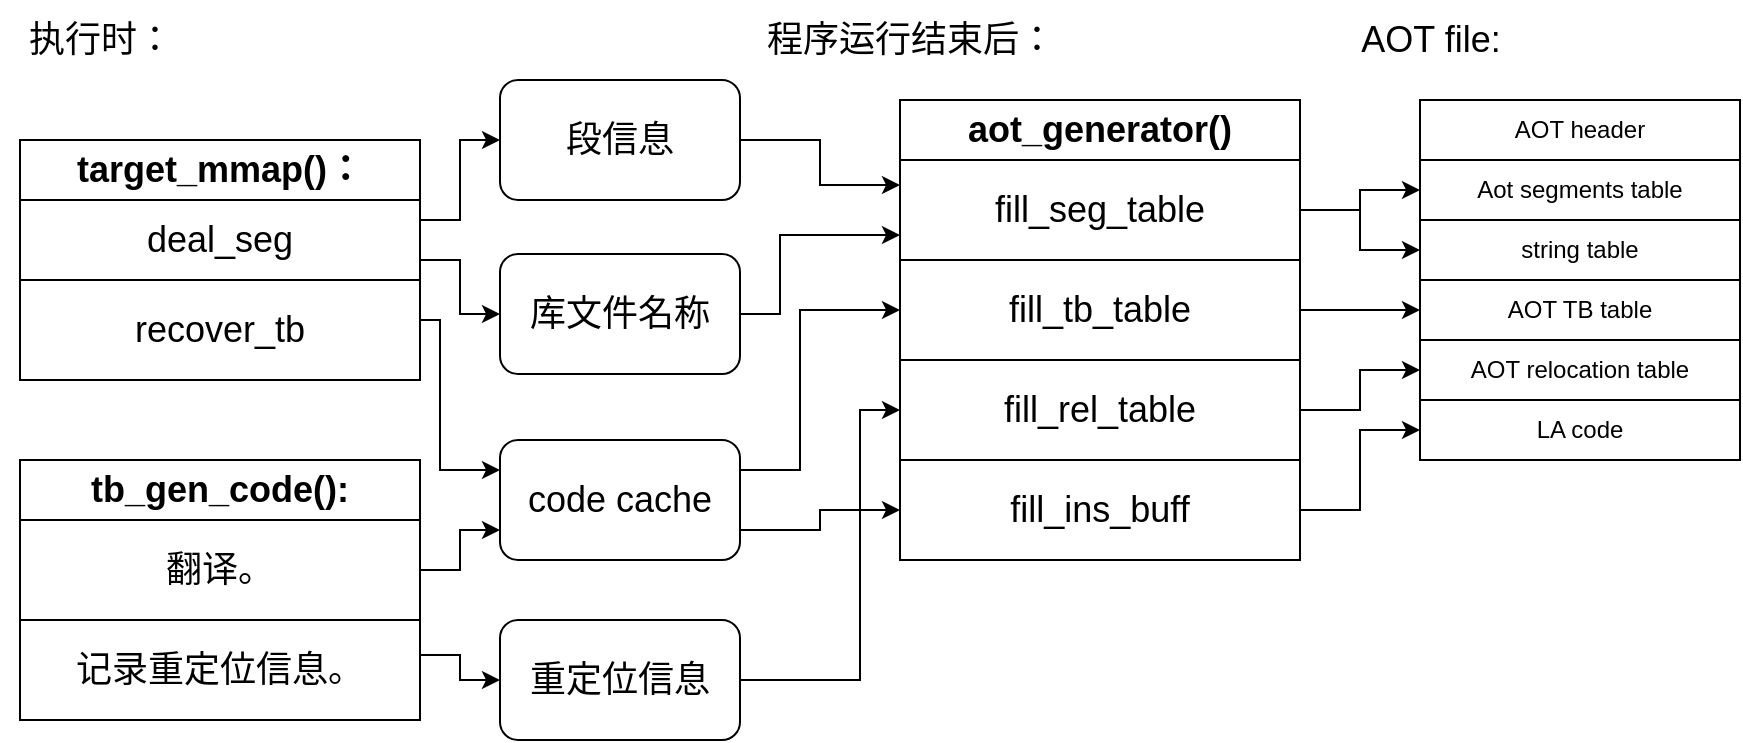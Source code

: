 <mxfile version="21.6.2" type="github" pages="2">
  <diagram name="第 1 页" id="hz99Pd7-ASICRnNBI1Cc">
    <mxGraphModel dx="1840" dy="828" grid="1" gridSize="10" guides="1" tooltips="1" connect="1" arrows="1" fold="1" page="1" pageScale="1" pageWidth="827" pageHeight="1169" math="0" shadow="0">
      <root>
        <mxCell id="0" />
        <mxCell id="1" parent="0" />
        <mxCell id="HZ2NBw0UKtGPAPCS9W_0-1" value="&lt;font style=&quot;font-size: 18px;&quot;&gt;执行时：&lt;/font&gt;" style="text;html=1;align=center;verticalAlign=middle;resizable=0;points=[];autosize=1;strokeColor=none;fillColor=none;" vertex="1" parent="1">
          <mxGeometry x="10" y="70" width="100" height="40" as="geometry" />
        </mxCell>
        <mxCell id="GSLjSFbTEeyaQFuB9YFm-68" style="edgeStyle=orthogonalEdgeStyle;rounded=0;orthogonalLoop=1;jettySize=auto;html=1;exitX=1;exitY=0.75;exitDx=0;exitDy=0;entryX=0;entryY=0.25;entryDx=0;entryDy=0;" edge="1" parent="1" source="HZ2NBw0UKtGPAPCS9W_0-5" target="HZ2NBw0UKtGPAPCS9W_0-9">
          <mxGeometry relative="1" as="geometry">
            <Array as="points">
              <mxPoint x="230" y="230" />
              <mxPoint x="230" y="305" />
            </Array>
          </mxGeometry>
        </mxCell>
        <mxCell id="HZ2NBw0UKtGPAPCS9W_0-5" value="&lt;font style=&quot;font-size: 18px;&quot;&gt;target_mmap()：&lt;/font&gt;" style="swimlane;whiteSpace=wrap;html=1;startSize=30;" vertex="1" parent="1">
          <mxGeometry x="20" y="140" width="200" height="120" as="geometry">
            <mxRectangle x="160" y="180" width="180" height="50" as="alternateBounds" />
          </mxGeometry>
        </mxCell>
        <mxCell id="HZ2NBw0UKtGPAPCS9W_0-4" value="&lt;font style=&quot;font-size: 18px;&quot;&gt;deal_seg&lt;/font&gt;" style="rounded=0;whiteSpace=wrap;html=1;" vertex="1" parent="HZ2NBw0UKtGPAPCS9W_0-5">
          <mxGeometry y="30" width="200" height="40" as="geometry" />
        </mxCell>
        <mxCell id="HZ2NBw0UKtGPAPCS9W_0-8" value="&lt;span style=&quot;font-size: 18px;&quot;&gt;recover_tb&lt;/span&gt;" style="rounded=0;whiteSpace=wrap;html=1;" vertex="1" parent="HZ2NBw0UKtGPAPCS9W_0-5">
          <mxGeometry y="70" width="200" height="50" as="geometry" />
        </mxCell>
        <mxCell id="GSLjSFbTEeyaQFuB9YFm-75" style="edgeStyle=orthogonalEdgeStyle;rounded=0;orthogonalLoop=1;jettySize=auto;html=1;exitX=1;exitY=0.25;exitDx=0;exitDy=0;entryX=0;entryY=0.5;entryDx=0;entryDy=0;" edge="1" parent="1" source="HZ2NBw0UKtGPAPCS9W_0-9" target="GSLjSFbTEeyaQFuB9YFm-10">
          <mxGeometry relative="1" as="geometry">
            <Array as="points">
              <mxPoint x="410" y="305" />
              <mxPoint x="410" y="225" />
            </Array>
          </mxGeometry>
        </mxCell>
        <mxCell id="GSLjSFbTEeyaQFuB9YFm-76" style="edgeStyle=orthogonalEdgeStyle;rounded=0;orthogonalLoop=1;jettySize=auto;html=1;exitX=1;exitY=0.75;exitDx=0;exitDy=0;entryX=0;entryY=0.5;entryDx=0;entryDy=0;" edge="1" parent="1" source="HZ2NBw0UKtGPAPCS9W_0-9" target="GSLjSFbTEeyaQFuB9YFm-17">
          <mxGeometry relative="1" as="geometry" />
        </mxCell>
        <mxCell id="HZ2NBw0UKtGPAPCS9W_0-9" value="&lt;font style=&quot;font-size: 18px;&quot;&gt;code cache&lt;/font&gt;" style="rounded=1;whiteSpace=wrap;html=1;" vertex="1" parent="1">
          <mxGeometry x="260" y="290" width="120" height="60" as="geometry" />
        </mxCell>
        <mxCell id="GSLjSFbTEeyaQFuB9YFm-47" style="edgeStyle=orthogonalEdgeStyle;rounded=0;orthogonalLoop=1;jettySize=auto;html=1;exitX=1;exitY=0.75;exitDx=0;exitDy=0;entryX=0;entryY=0.5;entryDx=0;entryDy=0;" edge="1" parent="1" source="HZ2NBw0UKtGPAPCS9W_0-11" target="GSLjSFbTEeyaQFuB9YFm-35">
          <mxGeometry relative="1" as="geometry" />
        </mxCell>
        <mxCell id="HZ2NBw0UKtGPAPCS9W_0-11" value="&lt;font style=&quot;font-size: 18px;&quot;&gt;tb_gen_code():&lt;/font&gt;" style="swimlane;whiteSpace=wrap;html=1;startSize=30;" vertex="1" parent="1">
          <mxGeometry x="20" y="300" width="200" height="130" as="geometry" />
        </mxCell>
        <mxCell id="HZ2NBw0UKtGPAPCS9W_0-13" value="&lt;span style=&quot;font-size: 18px;&quot;&gt;翻译。&lt;/span&gt;" style="rounded=0;whiteSpace=wrap;html=1;" vertex="1" parent="HZ2NBw0UKtGPAPCS9W_0-11">
          <mxGeometry y="30" width="200" height="50" as="geometry" />
        </mxCell>
        <mxCell id="HZ2NBw0UKtGPAPCS9W_0-14" value="&lt;font style=&quot;font-size: 18px;&quot;&gt;记录重定位信息。&lt;/font&gt;" style="rounded=0;whiteSpace=wrap;html=1;" vertex="1" parent="HZ2NBw0UKtGPAPCS9W_0-11">
          <mxGeometry y="80" width="200" height="50" as="geometry" />
        </mxCell>
        <mxCell id="GSLjSFbTEeyaQFuB9YFm-1" value="AOT header" style="rounded=0;whiteSpace=wrap;html=1;" vertex="1" parent="1">
          <mxGeometry x="720" y="120" width="160" height="30" as="geometry" />
        </mxCell>
        <mxCell id="GSLjSFbTEeyaQFuB9YFm-2" value="Aot segments table" style="rounded=0;whiteSpace=wrap;html=1;" vertex="1" parent="1">
          <mxGeometry x="720" y="150" width="160" height="30" as="geometry" />
        </mxCell>
        <mxCell id="GSLjSFbTEeyaQFuB9YFm-3" value="string table" style="rounded=0;whiteSpace=wrap;html=1;" vertex="1" parent="1">
          <mxGeometry x="720" y="180" width="160" height="30" as="geometry" />
        </mxCell>
        <mxCell id="GSLjSFbTEeyaQFuB9YFm-4" value="AOT TB table" style="rounded=0;whiteSpace=wrap;html=1;" vertex="1" parent="1">
          <mxGeometry x="720" y="210" width="160" height="30" as="geometry" />
        </mxCell>
        <mxCell id="GSLjSFbTEeyaQFuB9YFm-5" value="LA code" style="rounded=0;whiteSpace=wrap;html=1;" vertex="1" parent="1">
          <mxGeometry x="720" y="270" width="160" height="30" as="geometry" />
        </mxCell>
        <mxCell id="GSLjSFbTEeyaQFuB9YFm-6" value="AOT relocation table" style="rounded=0;whiteSpace=wrap;html=1;" vertex="1" parent="1">
          <mxGeometry x="720" y="240" width="160" height="30" as="geometry" />
        </mxCell>
        <mxCell id="GSLjSFbTEeyaQFuB9YFm-7" value="&lt;font style=&quot;font-size: 18px;&quot;&gt;程序运行结束后：&lt;/font&gt;" style="text;html=1;align=center;verticalAlign=middle;resizable=0;points=[];autosize=1;strokeColor=none;fillColor=none;" vertex="1" parent="1">
          <mxGeometry x="380" y="70" width="170" height="40" as="geometry" />
        </mxCell>
        <mxCell id="GSLjSFbTEeyaQFuB9YFm-8" value="&lt;font style=&quot;font-size: 18px;&quot;&gt;aot_generator()&lt;/font&gt;" style="swimlane;whiteSpace=wrap;html=1;startSize=30;" vertex="1" parent="1">
          <mxGeometry x="460" y="120" width="200" height="230" as="geometry">
            <mxRectangle x="160" y="180" width="180" height="50" as="alternateBounds" />
          </mxGeometry>
        </mxCell>
        <mxCell id="GSLjSFbTEeyaQFuB9YFm-9" value="&lt;font style=&quot;font-size: 18px;&quot;&gt;fill_seg_table&lt;/font&gt;" style="rounded=0;whiteSpace=wrap;html=1;" vertex="1" parent="GSLjSFbTEeyaQFuB9YFm-8">
          <mxGeometry y="30" width="200" height="50" as="geometry" />
        </mxCell>
        <mxCell id="GSLjSFbTEeyaQFuB9YFm-10" value="&lt;span style=&quot;font-size: 18px;&quot;&gt;fill_tb_table&lt;/span&gt;" style="rounded=0;whiteSpace=wrap;html=1;" vertex="1" parent="GSLjSFbTEeyaQFuB9YFm-8">
          <mxGeometry y="80" width="200" height="50" as="geometry" />
        </mxCell>
        <mxCell id="GSLjSFbTEeyaQFuB9YFm-16" value="&lt;font style=&quot;font-size: 18px;&quot;&gt;fill_rel_table&lt;/font&gt;" style="rounded=0;whiteSpace=wrap;html=1;" vertex="1" parent="GSLjSFbTEeyaQFuB9YFm-8">
          <mxGeometry y="130" width="200" height="50" as="geometry" />
        </mxCell>
        <mxCell id="GSLjSFbTEeyaQFuB9YFm-17" value="&lt;font style=&quot;font-size: 18px;&quot;&gt;fill_ins_buff&lt;/font&gt;" style="rounded=0;whiteSpace=wrap;html=1;" vertex="1" parent="GSLjSFbTEeyaQFuB9YFm-8">
          <mxGeometry y="180" width="200" height="50" as="geometry" />
        </mxCell>
        <mxCell id="GSLjSFbTEeyaQFuB9YFm-78" style="edgeStyle=orthogonalEdgeStyle;rounded=0;orthogonalLoop=1;jettySize=auto;html=1;exitX=1;exitY=0.5;exitDx=0;exitDy=0;entryX=0;entryY=0.5;entryDx=0;entryDy=0;" edge="1" parent="1" source="GSLjSFbTEeyaQFuB9YFm-35" target="GSLjSFbTEeyaQFuB9YFm-16">
          <mxGeometry relative="1" as="geometry">
            <Array as="points">
              <mxPoint x="440" y="410" />
              <mxPoint x="440" y="275" />
            </Array>
          </mxGeometry>
        </mxCell>
        <mxCell id="GSLjSFbTEeyaQFuB9YFm-35" value="&lt;font style=&quot;font-size: 18px;&quot;&gt;重定位信息&lt;/font&gt;" style="rounded=1;whiteSpace=wrap;html=1;" vertex="1" parent="1">
          <mxGeometry x="260" y="380" width="120" height="60" as="geometry" />
        </mxCell>
        <mxCell id="GSLjSFbTEeyaQFuB9YFm-71" style="edgeStyle=orthogonalEdgeStyle;rounded=0;orthogonalLoop=1;jettySize=auto;html=1;exitX=1;exitY=0.5;exitDx=0;exitDy=0;entryX=0;entryY=0.25;entryDx=0;entryDy=0;" edge="1" parent="1" source="GSLjSFbTEeyaQFuB9YFm-36" target="GSLjSFbTEeyaQFuB9YFm-9">
          <mxGeometry relative="1" as="geometry" />
        </mxCell>
        <mxCell id="GSLjSFbTEeyaQFuB9YFm-36" value="&lt;font style=&quot;font-size: 18px;&quot;&gt;段信息&lt;/font&gt;" style="rounded=1;whiteSpace=wrap;html=1;" vertex="1" parent="1">
          <mxGeometry x="260" y="110" width="120" height="60" as="geometry" />
        </mxCell>
        <mxCell id="GSLjSFbTEeyaQFuB9YFm-72" style="edgeStyle=orthogonalEdgeStyle;rounded=0;orthogonalLoop=1;jettySize=auto;html=1;exitX=1;exitY=0.5;exitDx=0;exitDy=0;entryX=0;entryY=0.75;entryDx=0;entryDy=0;" edge="1" parent="1" source="GSLjSFbTEeyaQFuB9YFm-37" target="GSLjSFbTEeyaQFuB9YFm-9">
          <mxGeometry relative="1" as="geometry">
            <Array as="points">
              <mxPoint x="400" y="227" />
              <mxPoint x="400" y="188" />
            </Array>
          </mxGeometry>
        </mxCell>
        <mxCell id="GSLjSFbTEeyaQFuB9YFm-37" value="&lt;font style=&quot;font-size: 18px;&quot;&gt;库文件名称&lt;/font&gt;" style="rounded=1;whiteSpace=wrap;html=1;" vertex="1" parent="1">
          <mxGeometry x="260" y="197" width="120" height="60" as="geometry" />
        </mxCell>
        <mxCell id="GSLjSFbTEeyaQFuB9YFm-46" style="edgeStyle=orthogonalEdgeStyle;rounded=0;orthogonalLoop=1;jettySize=auto;html=1;exitX=1;exitY=0.5;exitDx=0;exitDy=0;entryX=0;entryY=0.75;entryDx=0;entryDy=0;" edge="1" parent="1" source="HZ2NBw0UKtGPAPCS9W_0-13" target="HZ2NBw0UKtGPAPCS9W_0-9">
          <mxGeometry relative="1" as="geometry" />
        </mxCell>
        <mxCell id="GSLjSFbTEeyaQFuB9YFm-50" style="edgeStyle=orthogonalEdgeStyle;rounded=0;orthogonalLoop=1;jettySize=auto;html=1;exitX=1;exitY=0.5;exitDx=0;exitDy=0;entryX=0;entryY=0.5;entryDx=0;entryDy=0;" edge="1" parent="1" source="GSLjSFbTEeyaQFuB9YFm-9" target="GSLjSFbTEeyaQFuB9YFm-2">
          <mxGeometry relative="1" as="geometry" />
        </mxCell>
        <mxCell id="GSLjSFbTEeyaQFuB9YFm-51" style="edgeStyle=orthogonalEdgeStyle;rounded=0;orthogonalLoop=1;jettySize=auto;html=1;exitX=1;exitY=0.5;exitDx=0;exitDy=0;entryX=0;entryY=0.5;entryDx=0;entryDy=0;" edge="1" parent="1" source="GSLjSFbTEeyaQFuB9YFm-9" target="GSLjSFbTEeyaQFuB9YFm-3">
          <mxGeometry relative="1" as="geometry" />
        </mxCell>
        <mxCell id="GSLjSFbTEeyaQFuB9YFm-52" style="edgeStyle=orthogonalEdgeStyle;rounded=0;orthogonalLoop=1;jettySize=auto;html=1;exitX=1;exitY=0.5;exitDx=0;exitDy=0;entryX=0;entryY=0.5;entryDx=0;entryDy=0;" edge="1" parent="1" source="GSLjSFbTEeyaQFuB9YFm-10" target="GSLjSFbTEeyaQFuB9YFm-4">
          <mxGeometry relative="1" as="geometry" />
        </mxCell>
        <mxCell id="GSLjSFbTEeyaQFuB9YFm-53" style="edgeStyle=orthogonalEdgeStyle;rounded=0;orthogonalLoop=1;jettySize=auto;html=1;exitX=1;exitY=0.5;exitDx=0;exitDy=0;entryX=0;entryY=0.5;entryDx=0;entryDy=0;" edge="1" parent="1" source="GSLjSFbTEeyaQFuB9YFm-16" target="GSLjSFbTEeyaQFuB9YFm-6">
          <mxGeometry relative="1" as="geometry" />
        </mxCell>
        <mxCell id="GSLjSFbTEeyaQFuB9YFm-54" style="edgeStyle=orthogonalEdgeStyle;rounded=0;orthogonalLoop=1;jettySize=auto;html=1;exitX=1;exitY=0.5;exitDx=0;exitDy=0;entryX=0;entryY=0.5;entryDx=0;entryDy=0;" edge="1" parent="1" source="GSLjSFbTEeyaQFuB9YFm-17" target="GSLjSFbTEeyaQFuB9YFm-5">
          <mxGeometry relative="1" as="geometry" />
        </mxCell>
        <mxCell id="GSLjSFbTEeyaQFuB9YFm-61" value="&lt;font style=&quot;font-size: 18px;&quot;&gt;AOT file:&lt;/font&gt;" style="text;html=1;align=center;verticalAlign=middle;resizable=0;points=[];autosize=1;strokeColor=none;fillColor=none;" vertex="1" parent="1">
          <mxGeometry x="680" y="70" width="90" height="40" as="geometry" />
        </mxCell>
        <mxCell id="GSLjSFbTEeyaQFuB9YFm-69" style="edgeStyle=orthogonalEdgeStyle;rounded=0;orthogonalLoop=1;jettySize=auto;html=1;exitX=1;exitY=0.25;exitDx=0;exitDy=0;entryX=0;entryY=0.5;entryDx=0;entryDy=0;" edge="1" parent="1" source="HZ2NBw0UKtGPAPCS9W_0-4" target="GSLjSFbTEeyaQFuB9YFm-36">
          <mxGeometry relative="1" as="geometry" />
        </mxCell>
        <mxCell id="GSLjSFbTEeyaQFuB9YFm-70" style="edgeStyle=orthogonalEdgeStyle;rounded=0;orthogonalLoop=1;jettySize=auto;html=1;exitX=1;exitY=0.75;exitDx=0;exitDy=0;entryX=0;entryY=0.5;entryDx=0;entryDy=0;" edge="1" parent="1" source="HZ2NBw0UKtGPAPCS9W_0-4" target="GSLjSFbTEeyaQFuB9YFm-37">
          <mxGeometry relative="1" as="geometry" />
        </mxCell>
      </root>
    </mxGraphModel>
  </diagram>
  <diagram id="bU8jWmt1gYbwQpsLroKI" name="aot_file_struct">
    <mxGraphModel dx="1802" dy="787" grid="1" gridSize="10" guides="1" tooltips="1" connect="1" arrows="1" fold="1" page="1" pageScale="1" pageWidth="827" pageHeight="1169" math="0" shadow="0">
      <root>
        <mxCell id="0" />
        <mxCell id="1" parent="0" />
        <mxCell id="AcuqqeWspQHUkLYWQE86-1" value="AOT header" style="rounded=0;whiteSpace=wrap;html=1;" vertex="1" parent="1">
          <mxGeometry x="280" y="130" width="160" height="30" as="geometry" />
        </mxCell>
        <mxCell id="AcuqqeWspQHUkLYWQE86-2" value="Aot segments table" style="rounded=0;whiteSpace=wrap;html=1;" vertex="1" parent="1">
          <mxGeometry x="280" y="160" width="160" height="30" as="geometry" />
        </mxCell>
        <mxCell id="AcuqqeWspQHUkLYWQE86-3" value="string table" style="rounded=0;whiteSpace=wrap;html=1;" vertex="1" parent="1">
          <mxGeometry x="280" y="190" width="160" height="30" as="geometry" />
        </mxCell>
        <mxCell id="AcuqqeWspQHUkLYWQE86-4" value="AOT TB table" style="rounded=0;whiteSpace=wrap;html=1;" vertex="1" parent="1">
          <mxGeometry x="280" y="220" width="160" height="30" as="geometry" />
        </mxCell>
        <mxCell id="AcuqqeWspQHUkLYWQE86-5" value="LA code" style="rounded=0;whiteSpace=wrap;html=1;" vertex="1" parent="1">
          <mxGeometry x="280" y="280" width="160" height="30" as="geometry" />
        </mxCell>
        <mxCell id="AcuqqeWspQHUkLYWQE86-6" value="AOT relocation table" style="rounded=0;whiteSpace=wrap;html=1;" vertex="1" parent="1">
          <mxGeometry x="280" y="250" width="160" height="30" as="geometry" />
        </mxCell>
      </root>
    </mxGraphModel>
  </diagram>
</mxfile>

